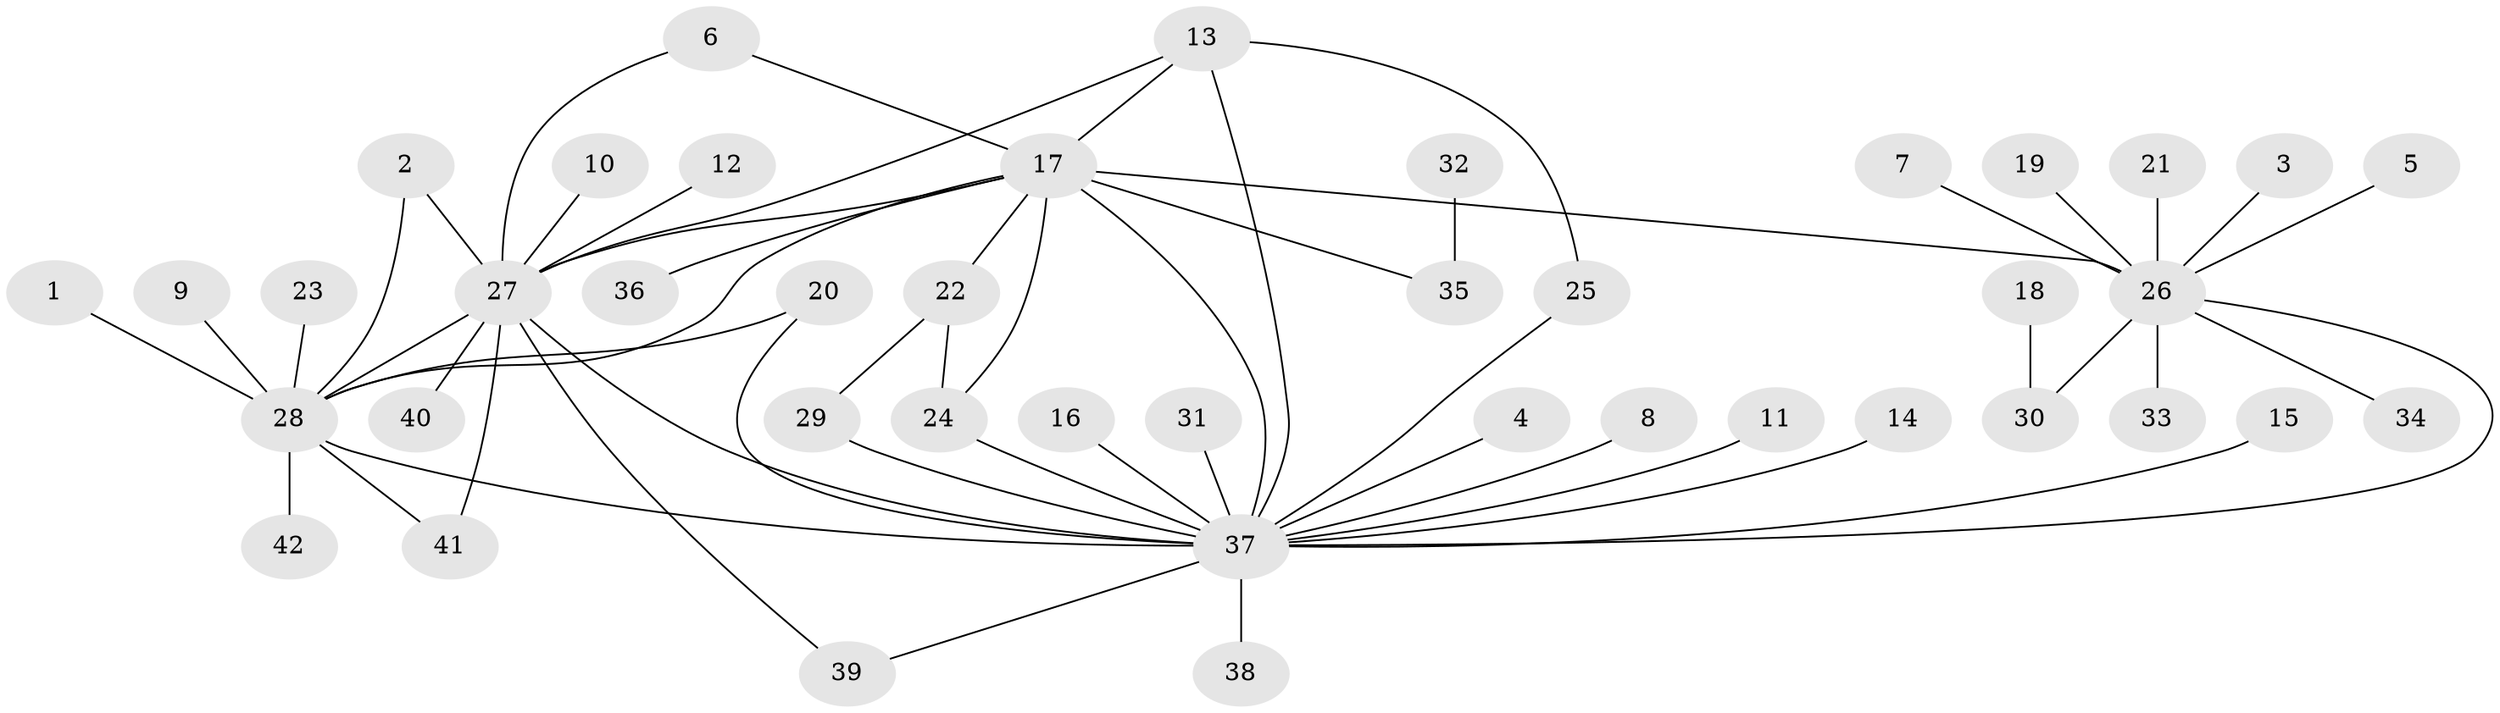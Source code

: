 // original degree distribution, {14: 0.011904761904761904, 1: 0.47619047619047616, 4: 0.05952380952380952, 11: 0.011904761904761904, 6: 0.023809523809523808, 19: 0.011904761904761904, 2: 0.23809523809523808, 3: 0.10714285714285714, 12: 0.011904761904761904, 10: 0.011904761904761904, 7: 0.011904761904761904, 5: 0.023809523809523808}
// Generated by graph-tools (version 1.1) at 2025/49/03/09/25 03:49:56]
// undirected, 42 vertices, 56 edges
graph export_dot {
graph [start="1"]
  node [color=gray90,style=filled];
  1;
  2;
  3;
  4;
  5;
  6;
  7;
  8;
  9;
  10;
  11;
  12;
  13;
  14;
  15;
  16;
  17;
  18;
  19;
  20;
  21;
  22;
  23;
  24;
  25;
  26;
  27;
  28;
  29;
  30;
  31;
  32;
  33;
  34;
  35;
  36;
  37;
  38;
  39;
  40;
  41;
  42;
  1 -- 28 [weight=1.0];
  2 -- 27 [weight=1.0];
  2 -- 28 [weight=1.0];
  3 -- 26 [weight=1.0];
  4 -- 37 [weight=1.0];
  5 -- 26 [weight=1.0];
  6 -- 17 [weight=1.0];
  6 -- 27 [weight=1.0];
  7 -- 26 [weight=1.0];
  8 -- 37 [weight=1.0];
  9 -- 28 [weight=1.0];
  10 -- 27 [weight=1.0];
  11 -- 37 [weight=1.0];
  12 -- 27 [weight=1.0];
  13 -- 17 [weight=1.0];
  13 -- 25 [weight=1.0];
  13 -- 27 [weight=1.0];
  13 -- 37 [weight=1.0];
  14 -- 37 [weight=1.0];
  15 -- 37 [weight=1.0];
  16 -- 37 [weight=1.0];
  17 -- 22 [weight=1.0];
  17 -- 24 [weight=2.0];
  17 -- 26 [weight=1.0];
  17 -- 27 [weight=1.0];
  17 -- 28 [weight=2.0];
  17 -- 35 [weight=1.0];
  17 -- 36 [weight=1.0];
  17 -- 37 [weight=3.0];
  18 -- 30 [weight=1.0];
  19 -- 26 [weight=1.0];
  20 -- 28 [weight=1.0];
  20 -- 37 [weight=1.0];
  21 -- 26 [weight=1.0];
  22 -- 24 [weight=1.0];
  22 -- 29 [weight=1.0];
  23 -- 28 [weight=1.0];
  24 -- 37 [weight=3.0];
  25 -- 37 [weight=1.0];
  26 -- 30 [weight=1.0];
  26 -- 33 [weight=1.0];
  26 -- 34 [weight=1.0];
  26 -- 37 [weight=1.0];
  27 -- 28 [weight=1.0];
  27 -- 37 [weight=1.0];
  27 -- 39 [weight=1.0];
  27 -- 40 [weight=1.0];
  27 -- 41 [weight=1.0];
  28 -- 37 [weight=1.0];
  28 -- 41 [weight=1.0];
  28 -- 42 [weight=1.0];
  29 -- 37 [weight=2.0];
  31 -- 37 [weight=1.0];
  32 -- 35 [weight=1.0];
  37 -- 38 [weight=1.0];
  37 -- 39 [weight=1.0];
}
